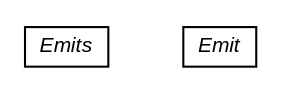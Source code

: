#!/usr/local/bin/dot
#
# Class diagram 
# Generated by UMLGraph version R5_6-24-gf6e263 (http://www.umlgraph.org/)
#

digraph G {
	edge [fontname="arial",fontsize=10,labelfontname="arial",labelfontsize=10];
	node [fontname="arial",fontsize=10,shape=plaintext];
	nodesep=0.25;
	ranksep=0.5;
	// net.trajano.jetng.apt.Emits
	c71 [label=<<table title="net.trajano.jetng.apt.Emits" border="0" cellborder="1" cellspacing="0" cellpadding="2" port="p" href="./Emits.html">
		<tr><td><table border="0" cellspacing="0" cellpadding="1">
<tr><td align="center" balign="center"><font face="arial italic"> Emits </font></td></tr>
		</table></td></tr>
		</table>>, URL="./Emits.html", fontname="arial", fontcolor="black", fontsize=10.0];
	// net.trajano.jetng.apt.Emit
	c72 [label=<<table title="net.trajano.jetng.apt.Emit" border="0" cellborder="1" cellspacing="0" cellpadding="2" port="p" href="./Emit.html">
		<tr><td><table border="0" cellspacing="0" cellpadding="1">
<tr><td align="center" balign="center"><font face="arial italic"> Emit </font></td></tr>
		</table></td></tr>
		</table>>, URL="./Emit.html", fontname="arial", fontcolor="black", fontsize=10.0];
}

